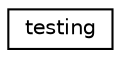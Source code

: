 digraph "Graphical Class Hierarchy"
{
 // LATEX_PDF_SIZE
  edge [fontname="Helvetica",fontsize="10",labelfontname="Helvetica",labelfontsize="10"];
  node [fontname="Helvetica",fontsize="10",shape=record];
  rankdir="LR";
  Node0 [label="testing",height=0.2,width=0.4,color="black", fillcolor="white", style="filled",URL="$classtesting.html",tooltip="Provides object that performs and displays automated test-cases on screen for ALL objects in this pro..."];
}
